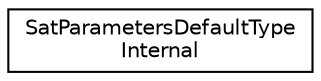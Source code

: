 digraph "Graphical Class Hierarchy"
{
 // LATEX_PDF_SIZE
  edge [fontname="Helvetica",fontsize="10",labelfontname="Helvetica",labelfontsize="10"];
  node [fontname="Helvetica",fontsize="10",shape=record];
  rankdir="LR";
  Node0 [label="SatParametersDefaultType\lInternal",height=0.2,width=0.4,color="black", fillcolor="white", style="filled",URL="$structoperations__research_1_1sat_1_1_sat_parameters_default_type_internal.html",tooltip=" "];
}
